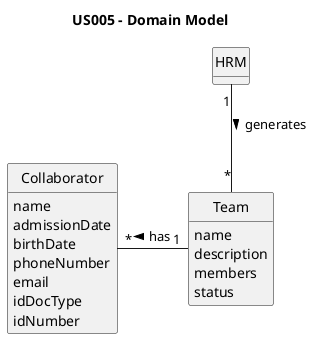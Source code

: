 @startuml
skinparam monochrome true
skinparam packageStyle rectangle
skinparam shadowing false
'skinparam linetype ortho


skinparam classAttributeIconSize 0
hide circle
hide methods

title US005 - Domain Model


class Team{
    name
    description
    members
    status
}

class Collaborator{
    name
    admissionDate
    birthDate
    phoneNumber
    email
    idDocType
    idNumber
}

Team "1" --left "*" Collaborator : "has >"
HRM "1" -- "*" Team : "generates >"
@enduml